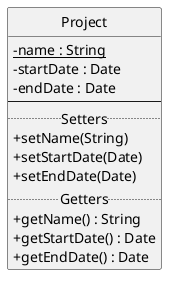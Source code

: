 @startuml Project

skinparam classAttributeIconSize 0

class Project {
    {static} {field} - name : String
    {field} - startDate : Date
    {field} - endDate : Date
    --
    .. Setters ..
    {method} + setName(String)
    {method} + setStartDate(Date)
    {method} + setEndDate(Date)
    .. Getters ..
    {method} + getName() : String
    {method} + getStartDate() : Date
    {method} + getEndDate() : Date
}

hide Project circle

@enduml